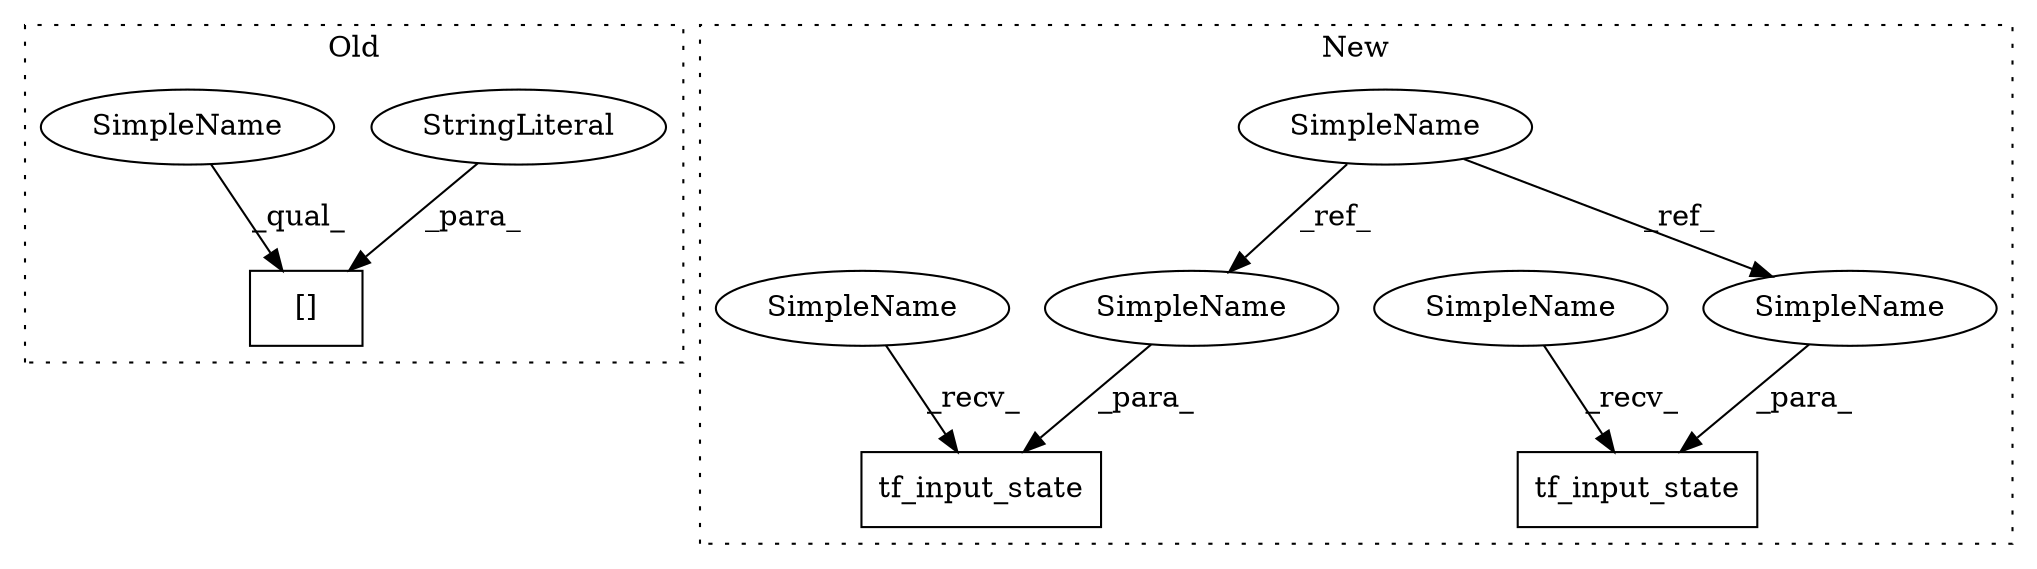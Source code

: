 digraph G {
subgraph cluster0 {
1 [label="[]" a="2" s="8719,8743" l="11,1" shape="box"];
3 [label="StringLiteral" a="45" s="8730" l="13" shape="ellipse"];
8 [label="SimpleName" a="42" s="8719" l="10" shape="ellipse"];
label = "Old";
style="dotted";
}
subgraph cluster1 {
2 [label="tf_input_state" a="32" s="9502,9530" l="15,1" shape="box"];
4 [label="tf_input_state" a="32" s="9050,9078" l="15,1" shape="box"];
5 [label="SimpleName" a="42" s="8714" l="13" shape="ellipse"];
6 [label="SimpleName" a="42" s="9065" l="13" shape="ellipse"];
7 [label="SimpleName" a="42" s="9517" l="13" shape="ellipse"];
9 [label="SimpleName" a="42" s="9045" l="4" shape="ellipse"];
10 [label="SimpleName" a="42" s="9497" l="4" shape="ellipse"];
label = "New";
style="dotted";
}
3 -> 1 [label="_para_"];
5 -> 6 [label="_ref_"];
5 -> 7 [label="_ref_"];
6 -> 4 [label="_para_"];
7 -> 2 [label="_para_"];
8 -> 1 [label="_qual_"];
9 -> 4 [label="_recv_"];
10 -> 2 [label="_recv_"];
}